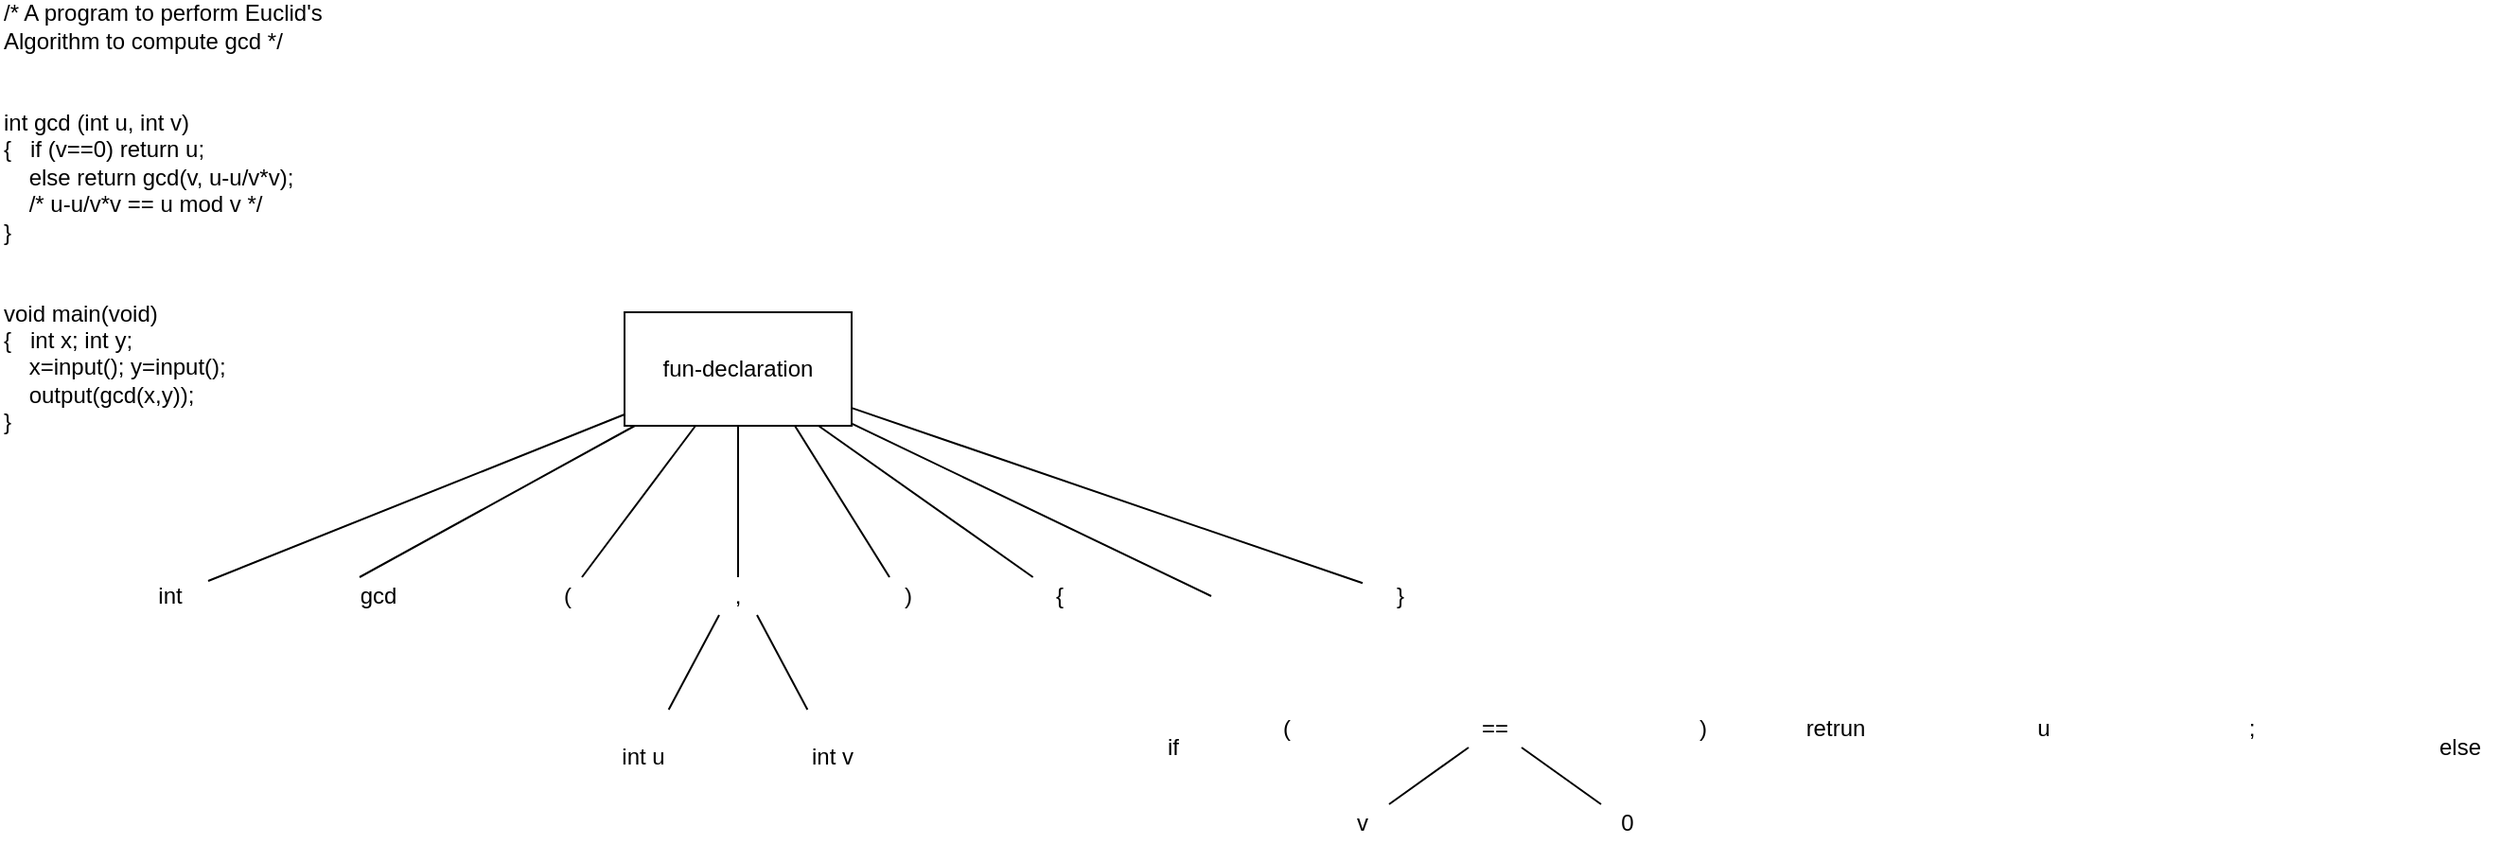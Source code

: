 <mxfile version="14.6.13" type="device"><diagram id="3pm8dhvofM6ck_XUb6Do" name="Page-1"><mxGraphModel dx="977" dy="583" grid="1" gridSize="10" guides="1" tooltips="1" connect="1" arrows="1" fold="1" page="1" pageScale="1" pageWidth="827" pageHeight="1169" math="0" shadow="0"><root><mxCell id="0"/><mxCell id="1" parent="0"/><mxCell id="l6sDpJ5uwSA_OSSMlHiR-1" value="/* A program to perform Euclid's&amp;nbsp;&lt;br&gt;Algorithm to compute gcd */&lt;br&gt;&lt;br&gt;&lt;br&gt;int gcd (int u, int v)&lt;br&gt;{&amp;nbsp; &amp;nbsp;if (v==0) return u;&lt;br&gt;&amp;nbsp; &amp;nbsp; else return gcd(v, u-u/v*v);&lt;br&gt;&amp;nbsp; &amp;nbsp; /* u-u/v*v == u mod v */&lt;br&gt;}&lt;br&gt;&lt;br&gt;&lt;br&gt;void main(void)&lt;br&gt;{&amp;nbsp; &amp;nbsp;int x; int y;&lt;br&gt;&amp;nbsp; &amp;nbsp; x=input(); y=input();&lt;br&gt;&amp;nbsp; &amp;nbsp; output(gcd(x,y));&lt;br&gt;}" style="text;html=1;strokeColor=none;fillColor=none;align=left;verticalAlign=middle;whiteSpace=wrap;rounded=0;" vertex="1" parent="1"><mxGeometry x="40" y="150" width="250" height="20" as="geometry"/></mxCell><mxCell id="l6sDpJ5uwSA_OSSMlHiR-22" style="edgeStyle=none;rounded=0;orthogonalLoop=1;jettySize=auto;html=1;entryX=0.25;entryY=0;entryDx=0;entryDy=0;endArrow=none;endFill=0;" edge="1" parent="1" source="l6sDpJ5uwSA_OSSMlHiR-2" target="l6sDpJ5uwSA_OSSMlHiR-14"><mxGeometry relative="1" as="geometry"/></mxCell><mxCell id="l6sDpJ5uwSA_OSSMlHiR-23" style="edgeStyle=none;rounded=0;orthogonalLoop=1;jettySize=auto;html=1;endArrow=none;endFill=0;" edge="1" parent="1" source="l6sDpJ5uwSA_OSSMlHiR-2" target="l6sDpJ5uwSA_OSSMlHiR-13"><mxGeometry relative="1" as="geometry"/></mxCell><mxCell id="l6sDpJ5uwSA_OSSMlHiR-26" style="edgeStyle=none;rounded=0;orthogonalLoop=1;jettySize=auto;html=1;endArrow=none;endFill=0;entryX=0.5;entryY=0;entryDx=0;entryDy=0;" edge="1" parent="1" source="l6sDpJ5uwSA_OSSMlHiR-2" target="l6sDpJ5uwSA_OSSMlHiR-36"><mxGeometry relative="1" as="geometry"><mxPoint x="432.765" y="380" as="targetPoint"/></mxGeometry></mxCell><mxCell id="l6sDpJ5uwSA_OSSMlHiR-31" style="edgeStyle=none;rounded=0;orthogonalLoop=1;jettySize=auto;html=1;entryX=0.25;entryY=0;entryDx=0;entryDy=0;endArrow=none;endFill=0;exitX=0.75;exitY=1;exitDx=0;exitDy=0;" edge="1" parent="1" source="l6sDpJ5uwSA_OSSMlHiR-2" target="l6sDpJ5uwSA_OSSMlHiR-30"><mxGeometry relative="1" as="geometry"/></mxCell><mxCell id="l6sDpJ5uwSA_OSSMlHiR-73" style="edgeStyle=none;rounded=0;orthogonalLoop=1;jettySize=auto;html=1;endArrow=none;endFill=0;" edge="1" parent="1" source="l6sDpJ5uwSA_OSSMlHiR-2"><mxGeometry relative="1" as="geometry"><mxPoint x="680" y="360" as="targetPoint"/></mxGeometry></mxCell><mxCell id="l6sDpJ5uwSA_OSSMlHiR-2" value="fun-declaration" style="rounded=0;whiteSpace=wrap;html=1;" vertex="1" parent="1"><mxGeometry x="370" y="210" width="120" height="60" as="geometry"/></mxCell><mxCell id="l6sDpJ5uwSA_OSSMlHiR-13" value="int" style="text;html=1;strokeColor=none;fillColor=none;align=center;verticalAlign=middle;whiteSpace=wrap;rounded=0;" vertex="1" parent="1"><mxGeometry x="110" y="350" width="40" height="20" as="geometry"/></mxCell><mxCell id="l6sDpJ5uwSA_OSSMlHiR-14" value="gcd" style="text;html=1;strokeColor=none;fillColor=none;align=center;verticalAlign=middle;whiteSpace=wrap;rounded=0;" vertex="1" parent="1"><mxGeometry x="220" y="350" width="40" height="20" as="geometry"/></mxCell><mxCell id="l6sDpJ5uwSA_OSSMlHiR-27" style="edgeStyle=none;rounded=0;orthogonalLoop=1;jettySize=auto;html=1;endArrow=none;endFill=0;exitX=0.75;exitY=1;exitDx=0;exitDy=0;" edge="1" parent="1" source="l6sDpJ5uwSA_OSSMlHiR-36" target="l6sDpJ5uwSA_OSSMlHiR-20"><mxGeometry relative="1" as="geometry"><mxPoint x="460.69" y="440" as="sourcePoint"/></mxGeometry></mxCell><mxCell id="l6sDpJ5uwSA_OSSMlHiR-38" style="edgeStyle=none;rounded=0;orthogonalLoop=1;jettySize=auto;html=1;entryX=0.25;entryY=1;entryDx=0;entryDy=0;endArrow=none;endFill=0;" edge="1" parent="1" source="l6sDpJ5uwSA_OSSMlHiR-19" target="l6sDpJ5uwSA_OSSMlHiR-36"><mxGeometry relative="1" as="geometry"/></mxCell><mxCell id="l6sDpJ5uwSA_OSSMlHiR-19" value="int u" style="text;html=1;strokeColor=none;fillColor=none;align=center;verticalAlign=middle;whiteSpace=wrap;rounded=0;" vertex="1" parent="1"><mxGeometry x="360" y="420" width="40" height="50" as="geometry"/></mxCell><mxCell id="l6sDpJ5uwSA_OSSMlHiR-20" value="int v" style="text;html=1;strokeColor=none;fillColor=none;align=center;verticalAlign=middle;whiteSpace=wrap;rounded=0;" vertex="1" parent="1"><mxGeometry x="460" y="420" width="40" height="50" as="geometry"/></mxCell><mxCell id="l6sDpJ5uwSA_OSSMlHiR-29" style="edgeStyle=none;rounded=0;orthogonalLoop=1;jettySize=auto;html=1;endArrow=none;endFill=0;" edge="1" parent="1" source="l6sDpJ5uwSA_OSSMlHiR-28" target="l6sDpJ5uwSA_OSSMlHiR-2"><mxGeometry relative="1" as="geometry"/></mxCell><mxCell id="l6sDpJ5uwSA_OSSMlHiR-28" value="(" style="text;html=1;strokeColor=none;fillColor=none;align=center;verticalAlign=middle;whiteSpace=wrap;rounded=0;" vertex="1" parent="1"><mxGeometry x="320" y="350" width="40" height="20" as="geometry"/></mxCell><mxCell id="l6sDpJ5uwSA_OSSMlHiR-30" value=")" style="text;html=1;strokeColor=none;fillColor=none;align=center;verticalAlign=middle;whiteSpace=wrap;rounded=0;" vertex="1" parent="1"><mxGeometry x="500" y="350" width="40" height="20" as="geometry"/></mxCell><mxCell id="l6sDpJ5uwSA_OSSMlHiR-40" style="edgeStyle=none;rounded=0;orthogonalLoop=1;jettySize=auto;html=1;endArrow=none;endFill=0;" edge="1" parent="1" source="l6sDpJ5uwSA_OSSMlHiR-32" target="l6sDpJ5uwSA_OSSMlHiR-2"><mxGeometry relative="1" as="geometry"/></mxCell><mxCell id="l6sDpJ5uwSA_OSSMlHiR-32" value="{" style="text;html=1;strokeColor=none;fillColor=none;align=center;verticalAlign=middle;whiteSpace=wrap;rounded=0;" vertex="1" parent="1"><mxGeometry x="580" y="350" width="40" height="20" as="geometry"/></mxCell><mxCell id="l6sDpJ5uwSA_OSSMlHiR-41" style="edgeStyle=none;rounded=0;orthogonalLoop=1;jettySize=auto;html=1;endArrow=none;endFill=0;" edge="1" parent="1" source="l6sDpJ5uwSA_OSSMlHiR-33" target="l6sDpJ5uwSA_OSSMlHiR-2"><mxGeometry relative="1" as="geometry"/></mxCell><mxCell id="l6sDpJ5uwSA_OSSMlHiR-33" value="}" style="text;html=1;strokeColor=none;fillColor=none;align=center;verticalAlign=middle;whiteSpace=wrap;rounded=0;" vertex="1" parent="1"><mxGeometry x="760" y="350" width="40" height="20" as="geometry"/></mxCell><mxCell id="l6sDpJ5uwSA_OSSMlHiR-36" value="," style="text;html=1;strokeColor=none;fillColor=none;align=center;verticalAlign=middle;whiteSpace=wrap;rounded=0;" vertex="1" parent="1"><mxGeometry x="410" y="350" width="40" height="20" as="geometry"/></mxCell><mxCell id="l6sDpJ5uwSA_OSSMlHiR-52" value="if" style="text;html=1;strokeColor=none;fillColor=none;align=center;verticalAlign=middle;whiteSpace=wrap;rounded=0;" vertex="1" parent="1"><mxGeometry x="640" y="430" width="40" height="20" as="geometry"/></mxCell><mxCell id="l6sDpJ5uwSA_OSSMlHiR-54" value="(" style="text;html=1;strokeColor=none;fillColor=none;align=center;verticalAlign=middle;whiteSpace=wrap;rounded=0;" vertex="1" parent="1"><mxGeometry x="700" y="420" width="40" height="20" as="geometry"/></mxCell><mxCell id="l6sDpJ5uwSA_OSSMlHiR-55" value=")" style="text;html=1;strokeColor=none;fillColor=none;align=center;verticalAlign=middle;whiteSpace=wrap;rounded=0;" vertex="1" parent="1"><mxGeometry x="920" y="420" width="40" height="20" as="geometry"/></mxCell><mxCell id="l6sDpJ5uwSA_OSSMlHiR-74" style="edgeStyle=none;rounded=0;orthogonalLoop=1;jettySize=auto;html=1;endArrow=none;endFill=0;" edge="1" parent="1" source="l6sDpJ5uwSA_OSSMlHiR-58" target="l6sDpJ5uwSA_OSSMlHiR-59"><mxGeometry relative="1" as="geometry"/></mxCell><mxCell id="l6sDpJ5uwSA_OSSMlHiR-58" value="v" style="text;html=1;strokeColor=none;fillColor=none;align=center;verticalAlign=middle;whiteSpace=wrap;rounded=0;" vertex="1" parent="1"><mxGeometry x="740" y="470" width="40" height="20" as="geometry"/></mxCell><mxCell id="l6sDpJ5uwSA_OSSMlHiR-75" style="edgeStyle=none;rounded=0;orthogonalLoop=1;jettySize=auto;html=1;endArrow=none;endFill=0;" edge="1" parent="1" source="l6sDpJ5uwSA_OSSMlHiR-59" target="l6sDpJ5uwSA_OSSMlHiR-60"><mxGeometry relative="1" as="geometry"/></mxCell><mxCell id="l6sDpJ5uwSA_OSSMlHiR-59" value="==" style="text;html=1;strokeColor=none;fillColor=none;align=center;verticalAlign=middle;whiteSpace=wrap;rounded=0;" vertex="1" parent="1"><mxGeometry x="810" y="420" width="40" height="20" as="geometry"/></mxCell><mxCell id="l6sDpJ5uwSA_OSSMlHiR-60" value="0" style="text;html=1;strokeColor=none;fillColor=none;align=center;verticalAlign=middle;whiteSpace=wrap;rounded=0;" vertex="1" parent="1"><mxGeometry x="880" y="470" width="40" height="20" as="geometry"/></mxCell><mxCell id="l6sDpJ5uwSA_OSSMlHiR-61" value="else" style="text;html=1;strokeColor=none;fillColor=none;align=center;verticalAlign=middle;whiteSpace=wrap;rounded=0;" vertex="1" parent="1"><mxGeometry x="1320" y="430" width="40" height="20" as="geometry"/></mxCell><mxCell id="l6sDpJ5uwSA_OSSMlHiR-63" value="retrun" style="text;html=1;strokeColor=none;fillColor=none;align=center;verticalAlign=middle;whiteSpace=wrap;rounded=0;" vertex="1" parent="1"><mxGeometry x="990" y="420" width="40" height="20" as="geometry"/></mxCell><mxCell id="l6sDpJ5uwSA_OSSMlHiR-65" value="u" style="text;html=1;strokeColor=none;fillColor=none;align=center;verticalAlign=middle;whiteSpace=wrap;rounded=0;" vertex="1" parent="1"><mxGeometry x="1100" y="420" width="40" height="20" as="geometry"/></mxCell><mxCell id="l6sDpJ5uwSA_OSSMlHiR-66" value=";" style="text;html=1;strokeColor=none;fillColor=none;align=center;verticalAlign=middle;whiteSpace=wrap;rounded=0;" vertex="1" parent="1"><mxGeometry x="1210" y="420" width="40" height="20" as="geometry"/></mxCell></root></mxGraphModel></diagram></mxfile>